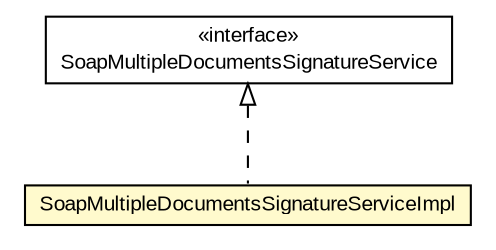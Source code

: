 #!/usr/local/bin/dot
#
# Class diagram 
# Generated by UMLGraph version R5_6-24-gf6e263 (http://www.umlgraph.org/)
#

digraph G {
	edge [fontname="arial",fontsize=10,labelfontname="arial",labelfontsize=10];
	node [fontname="arial",fontsize=10,shape=plaintext];
	nodesep=0.25;
	ranksep=0.5;
	// eu.europa.esig.dss.signature.SoapMultipleDocumentsSignatureServiceImpl
	c677646 [label=<<table title="eu.europa.esig.dss.signature.SoapMultipleDocumentsSignatureServiceImpl" border="0" cellborder="1" cellspacing="0" cellpadding="2" port="p" bgcolor="lemonChiffon" href="./SoapMultipleDocumentsSignatureServiceImpl.html">
		<tr><td><table border="0" cellspacing="0" cellpadding="1">
<tr><td align="center" balign="center"> SoapMultipleDocumentsSignatureServiceImpl </td></tr>
		</table></td></tr>
		</table>>, URL="./SoapMultipleDocumentsSignatureServiceImpl.html", fontname="arial", fontcolor="black", fontsize=10.0];
	// eu.europa.esig.dss.signature.SoapMultipleDocumentsSignatureService
	c677648 [label=<<table title="eu.europa.esig.dss.signature.SoapMultipleDocumentsSignatureService" border="0" cellborder="1" cellspacing="0" cellpadding="2" port="p" href="./SoapMultipleDocumentsSignatureService.html">
		<tr><td><table border="0" cellspacing="0" cellpadding="1">
<tr><td align="center" balign="center"> &#171;interface&#187; </td></tr>
<tr><td align="center" balign="center"> SoapMultipleDocumentsSignatureService </td></tr>
		</table></td></tr>
		</table>>, URL="./SoapMultipleDocumentsSignatureService.html", fontname="arial", fontcolor="black", fontsize=10.0];
	//eu.europa.esig.dss.signature.SoapMultipleDocumentsSignatureServiceImpl implements eu.europa.esig.dss.signature.SoapMultipleDocumentsSignatureService
	c677648:p -> c677646:p [dir=back,arrowtail=empty,style=dashed];
}

